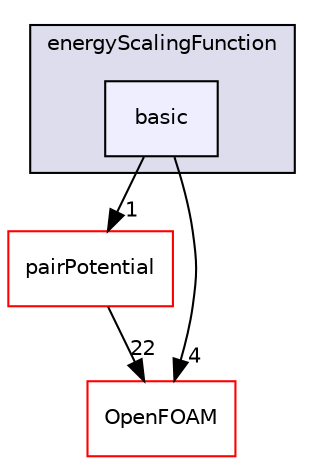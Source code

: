 digraph "src/lagrangian/molecularDynamics/potential/energyScalingFunction/basic" {
  bgcolor=transparent;
  compound=true
  node [ fontsize="10", fontname="Helvetica"];
  edge [ labelfontsize="10", labelfontname="Helvetica"];
  subgraph clusterdir_4db16fdd645643dd862885eed4f94f57 {
    graph [ bgcolor="#ddddee", pencolor="black", label="energyScalingFunction" fontname="Helvetica", fontsize="10", URL="dir_4db16fdd645643dd862885eed4f94f57.html"]
  dir_15750015fbdfc577ed522467676388d6 [shape=box, label="basic", style="filled", fillcolor="#eeeeff", pencolor="black", URL="dir_15750015fbdfc577ed522467676388d6.html"];
  }
  dir_9487009c2385b02a6805e2d8ecc37432 [shape=box label="pairPotential" color="red" URL="dir_9487009c2385b02a6805e2d8ecc37432.html"];
  dir_c5473ff19b20e6ec4dfe5c310b3778a8 [shape=box label="OpenFOAM" color="red" URL="dir_c5473ff19b20e6ec4dfe5c310b3778a8.html"];
  dir_15750015fbdfc577ed522467676388d6->dir_9487009c2385b02a6805e2d8ecc37432 [headlabel="1", labeldistance=1.5 headhref="dir_001683_001690.html"];
  dir_15750015fbdfc577ed522467676388d6->dir_c5473ff19b20e6ec4dfe5c310b3778a8 [headlabel="4", labeldistance=1.5 headhref="dir_001683_001929.html"];
  dir_9487009c2385b02a6805e2d8ecc37432->dir_c5473ff19b20e6ec4dfe5c310b3778a8 [headlabel="22", labeldistance=1.5 headhref="dir_001690_001929.html"];
}
